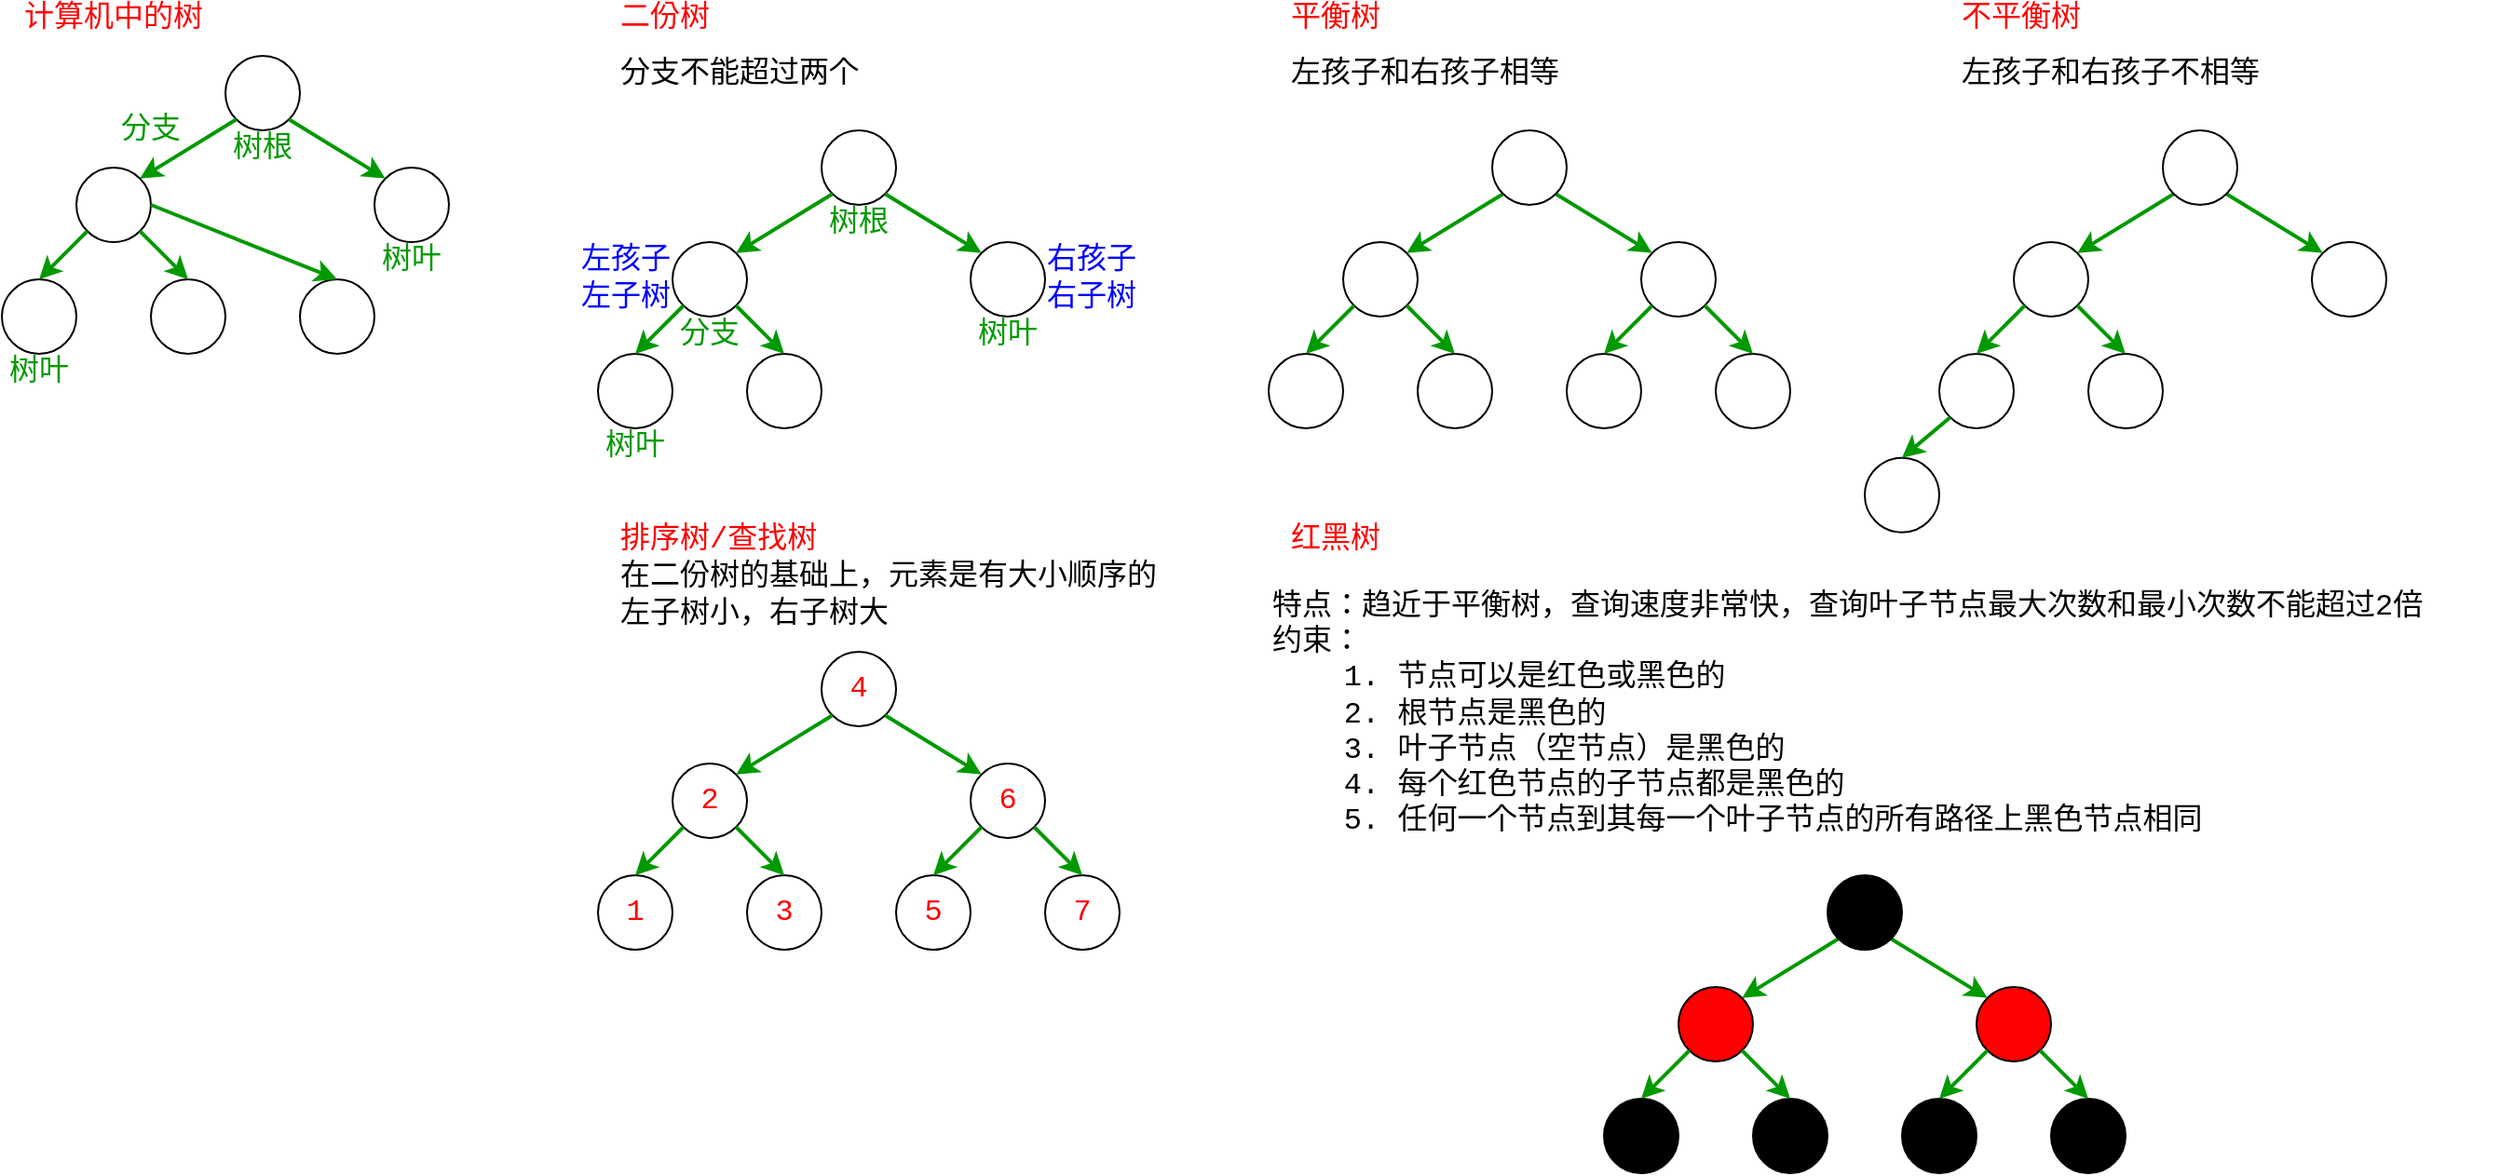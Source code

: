 <mxfile version="13.6.2" type="device"><diagram id="k9AlD885UBAIYeukuZBe" name="Page-1"><mxGraphModel dx="1072" dy="802" grid="1" gridSize="10" guides="1" tooltips="1" connect="1" arrows="1" fold="1" page="0" pageScale="1" pageWidth="1100" pageHeight="850" math="0" shadow="0"><root><mxCell id="0"/><mxCell id="1" parent="0"/><mxCell id="p5xq7owiOkSByKTIBRpX-138" value="" style="ellipse;whiteSpace=wrap;html=1;aspect=fixed;fontFamily=Courier New;fontSize=16;fontColor=#FF0000;align=left;" vertex="1" parent="1"><mxGeometry x="120" y="40" width="40" height="40" as="geometry"/></mxCell><mxCell id="p5xq7owiOkSByKTIBRpX-139" value="计算机中的树" style="text;html=1;strokeColor=none;fillColor=none;align=left;verticalAlign=middle;whiteSpace=wrap;rounded=0;fontFamily=Courier New;fontSize=16;fontColor=#FF0000;" vertex="1" parent="1"><mxGeometry x="10" y="10" width="120" height="20" as="geometry"/></mxCell><mxCell id="p5xq7owiOkSByKTIBRpX-140" value="" style="ellipse;whiteSpace=wrap;html=1;aspect=fixed;fontFamily=Courier New;fontSize=16;fontColor=#FF0000;align=left;" vertex="1" parent="1"><mxGeometry x="40" y="100" width="40" height="40" as="geometry"/></mxCell><mxCell id="p5xq7owiOkSByKTIBRpX-141" value="" style="ellipse;whiteSpace=wrap;html=1;aspect=fixed;fontFamily=Courier New;fontSize=16;fontColor=#FF0000;align=left;" vertex="1" parent="1"><mxGeometry x="200" y="100" width="40" height="40" as="geometry"/></mxCell><mxCell id="p5xq7owiOkSByKTIBRpX-142" value="" style="ellipse;whiteSpace=wrap;html=1;aspect=fixed;fontFamily=Courier New;fontSize=16;fontColor=#FF0000;align=left;" vertex="1" parent="1"><mxGeometry x="80" y="160" width="40" height="40" as="geometry"/></mxCell><mxCell id="p5xq7owiOkSByKTIBRpX-143" value="" style="ellipse;whiteSpace=wrap;html=1;aspect=fixed;fontFamily=Courier New;fontSize=16;fontColor=#FF0000;align=left;" vertex="1" parent="1"><mxGeometry x="160" y="160" width="40" height="40" as="geometry"/></mxCell><mxCell id="p5xq7owiOkSByKTIBRpX-144" value="" style="ellipse;whiteSpace=wrap;html=1;aspect=fixed;fontFamily=Courier New;fontSize=16;fontColor=#FF0000;align=left;" vertex="1" parent="1"><mxGeometry y="160" width="40" height="40" as="geometry"/></mxCell><mxCell id="p5xq7owiOkSByKTIBRpX-146" value="" style="endArrow=classic;html=1;strokeWidth=2;fontFamily=Courier New;fontSize=16;fontColor=#FF0000;strokeColor=#009900;exitX=0;exitY=1;exitDx=0;exitDy=0;entryX=1;entryY=0;entryDx=0;entryDy=0;" edge="1" parent="1" source="p5xq7owiOkSByKTIBRpX-138" target="p5xq7owiOkSByKTIBRpX-140"><mxGeometry width="50" height="50" relative="1" as="geometry"><mxPoint x="100" y="340" as="sourcePoint"/><mxPoint x="150" y="290" as="targetPoint"/></mxGeometry></mxCell><mxCell id="p5xq7owiOkSByKTIBRpX-148" value="" style="endArrow=classic;html=1;strokeWidth=2;fontFamily=Courier New;fontSize=16;fontColor=#FF0000;strokeColor=#009900;exitX=1;exitY=1;exitDx=0;exitDy=0;entryX=0;entryY=0;entryDx=0;entryDy=0;" edge="1" parent="1" source="p5xq7owiOkSByKTIBRpX-138" target="p5xq7owiOkSByKTIBRpX-141"><mxGeometry width="50" height="50" relative="1" as="geometry"><mxPoint x="135.858" y="84.142" as="sourcePoint"/><mxPoint x="84.142" y="115.858" as="targetPoint"/></mxGeometry></mxCell><mxCell id="p5xq7owiOkSByKTIBRpX-149" value="" style="endArrow=classic;html=1;strokeWidth=2;fontFamily=Courier New;fontSize=16;fontColor=#FF0000;strokeColor=#009900;exitX=0;exitY=1;exitDx=0;exitDy=0;entryX=0.5;entryY=0;entryDx=0;entryDy=0;" edge="1" parent="1" source="p5xq7owiOkSByKTIBRpX-140" target="p5xq7owiOkSByKTIBRpX-144"><mxGeometry width="50" height="50" relative="1" as="geometry"><mxPoint x="145.858" y="94.142" as="sourcePoint"/><mxPoint x="94.142" y="125.858" as="targetPoint"/></mxGeometry></mxCell><mxCell id="p5xq7owiOkSByKTIBRpX-150" value="" style="endArrow=classic;html=1;strokeWidth=2;fontFamily=Courier New;fontSize=16;fontColor=#FF0000;strokeColor=#009900;exitX=1;exitY=1;exitDx=0;exitDy=0;entryX=0.5;entryY=0;entryDx=0;entryDy=0;" edge="1" parent="1" source="p5xq7owiOkSByKTIBRpX-140" target="p5xq7owiOkSByKTIBRpX-142"><mxGeometry width="50" height="50" relative="1" as="geometry"><mxPoint x="155.858" y="104.142" as="sourcePoint"/><mxPoint x="104.142" y="135.858" as="targetPoint"/></mxGeometry></mxCell><mxCell id="p5xq7owiOkSByKTIBRpX-151" value="" style="endArrow=classic;html=1;strokeWidth=2;fontFamily=Courier New;fontSize=16;fontColor=#FF0000;strokeColor=#009900;exitX=1;exitY=0.5;exitDx=0;exitDy=0;entryX=0.5;entryY=0;entryDx=0;entryDy=0;" edge="1" parent="1" source="p5xq7owiOkSByKTIBRpX-140" target="p5xq7owiOkSByKTIBRpX-143"><mxGeometry width="50" height="50" relative="1" as="geometry"><mxPoint x="165.858" y="114.142" as="sourcePoint"/><mxPoint x="114.142" y="145.858" as="targetPoint"/></mxGeometry></mxCell><mxCell id="p5xq7owiOkSByKTIBRpX-152" value="树根" style="text;html=1;strokeColor=none;fillColor=none;align=center;verticalAlign=middle;whiteSpace=wrap;rounded=0;fontFamily=Courier New;fontSize=16;fontColor=#009900;" vertex="1" parent="1"><mxGeometry x="120" y="80" width="40" height="20" as="geometry"/></mxCell><mxCell id="p5xq7owiOkSByKTIBRpX-153" value="分支" style="text;html=1;strokeColor=none;fillColor=none;align=center;verticalAlign=middle;whiteSpace=wrap;rounded=0;fontFamily=Courier New;fontSize=16;fontColor=#009900;" vertex="1" parent="1"><mxGeometry x="60" y="70" width="40" height="20" as="geometry"/></mxCell><mxCell id="p5xq7owiOkSByKTIBRpX-154" value="树叶" style="text;html=1;strokeColor=none;fillColor=none;align=center;verticalAlign=middle;whiteSpace=wrap;rounded=0;fontFamily=Courier New;fontSize=16;fontColor=#009900;" vertex="1" parent="1"><mxGeometry y="200" width="40" height="20" as="geometry"/></mxCell><mxCell id="p5xq7owiOkSByKTIBRpX-155" value="树叶" style="text;html=1;strokeColor=none;fillColor=none;align=center;verticalAlign=middle;whiteSpace=wrap;rounded=0;fontFamily=Courier New;fontSize=16;fontColor=#009900;" vertex="1" parent="1"><mxGeometry x="200" y="140" width="40" height="20" as="geometry"/></mxCell><mxCell id="p5xq7owiOkSByKTIBRpX-156" value="" style="ellipse;whiteSpace=wrap;html=1;aspect=fixed;fontFamily=Courier New;fontSize=16;fontColor=#FF0000;align=left;" vertex="1" parent="1"><mxGeometry x="440" y="80" width="40" height="40" as="geometry"/></mxCell><mxCell id="p5xq7owiOkSByKTIBRpX-157" value="二份树" style="text;html=1;strokeColor=none;fillColor=none;align=left;verticalAlign=middle;whiteSpace=wrap;rounded=0;fontFamily=Courier New;fontSize=16;fontColor=#FF0000;" vertex="1" parent="1"><mxGeometry x="330" y="10" width="120" height="20" as="geometry"/></mxCell><mxCell id="p5xq7owiOkSByKTIBRpX-158" value="" style="ellipse;whiteSpace=wrap;html=1;aspect=fixed;fontFamily=Courier New;fontSize=16;fontColor=#FF0000;align=left;" vertex="1" parent="1"><mxGeometry x="360" y="140" width="40" height="40" as="geometry"/></mxCell><mxCell id="p5xq7owiOkSByKTIBRpX-159" value="" style="ellipse;whiteSpace=wrap;html=1;aspect=fixed;fontFamily=Courier New;fontSize=16;fontColor=#FF0000;align=left;" vertex="1" parent="1"><mxGeometry x="520" y="140" width="40" height="40" as="geometry"/></mxCell><mxCell id="p5xq7owiOkSByKTIBRpX-160" value="" style="ellipse;whiteSpace=wrap;html=1;aspect=fixed;fontFamily=Courier New;fontSize=16;fontColor=#FF0000;align=left;" vertex="1" parent="1"><mxGeometry x="400" y="200" width="40" height="40" as="geometry"/></mxCell><mxCell id="p5xq7owiOkSByKTIBRpX-162" value="" style="ellipse;whiteSpace=wrap;html=1;aspect=fixed;fontFamily=Courier New;fontSize=16;fontColor=#FF0000;align=left;" vertex="1" parent="1"><mxGeometry x="320" y="200" width="40" height="40" as="geometry"/></mxCell><mxCell id="p5xq7owiOkSByKTIBRpX-163" value="" style="endArrow=classic;html=1;strokeWidth=2;fontFamily=Courier New;fontSize=16;fontColor=#FF0000;strokeColor=#009900;exitX=0;exitY=1;exitDx=0;exitDy=0;entryX=1;entryY=0;entryDx=0;entryDy=0;" edge="1" source="p5xq7owiOkSByKTIBRpX-156" target="p5xq7owiOkSByKTIBRpX-158" parent="1"><mxGeometry width="50" height="50" relative="1" as="geometry"><mxPoint x="420" y="380" as="sourcePoint"/><mxPoint x="470" y="330" as="targetPoint"/></mxGeometry></mxCell><mxCell id="p5xq7owiOkSByKTIBRpX-164" value="" style="endArrow=classic;html=1;strokeWidth=2;fontFamily=Courier New;fontSize=16;fontColor=#FF0000;strokeColor=#009900;exitX=1;exitY=1;exitDx=0;exitDy=0;entryX=0;entryY=0;entryDx=0;entryDy=0;" edge="1" source="p5xq7owiOkSByKTIBRpX-156" target="p5xq7owiOkSByKTIBRpX-159" parent="1"><mxGeometry width="50" height="50" relative="1" as="geometry"><mxPoint x="455.858" y="124.142" as="sourcePoint"/><mxPoint x="404.142" y="155.858" as="targetPoint"/></mxGeometry></mxCell><mxCell id="p5xq7owiOkSByKTIBRpX-165" value="" style="endArrow=classic;html=1;strokeWidth=2;fontFamily=Courier New;fontSize=16;fontColor=#FF0000;strokeColor=#009900;exitX=0;exitY=1;exitDx=0;exitDy=0;entryX=0.5;entryY=0;entryDx=0;entryDy=0;" edge="1" source="p5xq7owiOkSByKTIBRpX-158" target="p5xq7owiOkSByKTIBRpX-162" parent="1"><mxGeometry width="50" height="50" relative="1" as="geometry"><mxPoint x="465.858" y="134.142" as="sourcePoint"/><mxPoint x="414.142" y="165.858" as="targetPoint"/></mxGeometry></mxCell><mxCell id="p5xq7owiOkSByKTIBRpX-166" value="" style="endArrow=classic;html=1;strokeWidth=2;fontFamily=Courier New;fontSize=16;fontColor=#FF0000;strokeColor=#009900;exitX=1;exitY=1;exitDx=0;exitDy=0;entryX=0.5;entryY=0;entryDx=0;entryDy=0;" edge="1" source="p5xq7owiOkSByKTIBRpX-158" target="p5xq7owiOkSByKTIBRpX-160" parent="1"><mxGeometry width="50" height="50" relative="1" as="geometry"><mxPoint x="475.858" y="144.142" as="sourcePoint"/><mxPoint x="424.142" y="175.858" as="targetPoint"/></mxGeometry></mxCell><mxCell id="p5xq7owiOkSByKTIBRpX-168" value="树根" style="text;html=1;strokeColor=none;fillColor=none;align=center;verticalAlign=middle;whiteSpace=wrap;rounded=0;fontFamily=Courier New;fontSize=16;fontColor=#009900;" vertex="1" parent="1"><mxGeometry x="440" y="120" width="40" height="20" as="geometry"/></mxCell><mxCell id="p5xq7owiOkSByKTIBRpX-169" value="分支" style="text;html=1;strokeColor=none;fillColor=none;align=center;verticalAlign=middle;whiteSpace=wrap;rounded=0;fontFamily=Courier New;fontSize=16;fontColor=#009900;" vertex="1" parent="1"><mxGeometry x="360" y="180" width="40" height="20" as="geometry"/></mxCell><mxCell id="p5xq7owiOkSByKTIBRpX-170" value="树叶" style="text;html=1;strokeColor=none;fillColor=none;align=center;verticalAlign=middle;whiteSpace=wrap;rounded=0;fontFamily=Courier New;fontSize=16;fontColor=#009900;" vertex="1" parent="1"><mxGeometry x="320" y="240" width="40" height="20" as="geometry"/></mxCell><mxCell id="p5xq7owiOkSByKTIBRpX-171" value="树叶" style="text;html=1;strokeColor=none;fillColor=none;align=center;verticalAlign=middle;whiteSpace=wrap;rounded=0;fontFamily=Courier New;fontSize=16;fontColor=#009900;" vertex="1" parent="1"><mxGeometry x="520" y="180" width="40" height="20" as="geometry"/></mxCell><mxCell id="p5xq7owiOkSByKTIBRpX-172" value="左孩子&lt;br&gt;左子树" style="text;html=1;strokeColor=none;fillColor=none;align=center;verticalAlign=middle;whiteSpace=wrap;rounded=0;fontFamily=Courier New;fontSize=16;fontColor=#0000FF;" vertex="1" parent="1"><mxGeometry x="310" y="150" width="50" height="20" as="geometry"/></mxCell><mxCell id="p5xq7owiOkSByKTIBRpX-173" value="右孩子&lt;br&gt;右子树" style="text;html=1;strokeColor=none;fillColor=none;align=center;verticalAlign=middle;whiteSpace=wrap;rounded=0;fontFamily=Courier New;fontSize=16;fontColor=#0000FF;" vertex="1" parent="1"><mxGeometry x="560" y="150" width="50" height="20" as="geometry"/></mxCell><mxCell id="p5xq7owiOkSByKTIBRpX-177" value="4" style="ellipse;whiteSpace=wrap;html=1;aspect=fixed;fontFamily=Courier New;fontSize=16;fontColor=#FF0000;align=center;" vertex="1" parent="1"><mxGeometry x="440" y="360" width="40" height="40" as="geometry"/></mxCell><mxCell id="p5xq7owiOkSByKTIBRpX-178" value="排序树/查找树" style="text;html=1;strokeColor=none;fillColor=none;align=left;verticalAlign=middle;whiteSpace=wrap;rounded=0;fontFamily=Courier New;fontSize=16;fontColor=#FF0000;" vertex="1" parent="1"><mxGeometry x="330" y="290" width="120" height="20" as="geometry"/></mxCell><mxCell id="p5xq7owiOkSByKTIBRpX-179" value="2" style="ellipse;whiteSpace=wrap;html=1;aspect=fixed;fontFamily=Courier New;fontSize=16;fontColor=#FF0000;align=center;" vertex="1" parent="1"><mxGeometry x="360" y="420" width="40" height="40" as="geometry"/></mxCell><mxCell id="p5xq7owiOkSByKTIBRpX-180" value="6" style="ellipse;whiteSpace=wrap;html=1;aspect=fixed;fontFamily=Courier New;fontSize=16;fontColor=#FF0000;align=center;" vertex="1" parent="1"><mxGeometry x="520" y="420" width="40" height="40" as="geometry"/></mxCell><mxCell id="p5xq7owiOkSByKTIBRpX-181" value="3" style="ellipse;whiteSpace=wrap;html=1;aspect=fixed;fontFamily=Courier New;fontSize=16;fontColor=#FF0000;align=center;" vertex="1" parent="1"><mxGeometry x="400" y="480" width="40" height="40" as="geometry"/></mxCell><mxCell id="p5xq7owiOkSByKTIBRpX-182" value="1" style="ellipse;whiteSpace=wrap;html=1;aspect=fixed;fontFamily=Courier New;fontSize=16;fontColor=#FF0000;align=center;" vertex="1" parent="1"><mxGeometry x="320" y="480" width="40" height="40" as="geometry"/></mxCell><mxCell id="p5xq7owiOkSByKTIBRpX-183" value="" style="endArrow=classic;html=1;strokeWidth=2;fontFamily=Courier New;fontSize=16;fontColor=#FF0000;strokeColor=#009900;exitX=0;exitY=1;exitDx=0;exitDy=0;entryX=1;entryY=0;entryDx=0;entryDy=0;" edge="1" source="p5xq7owiOkSByKTIBRpX-177" target="p5xq7owiOkSByKTIBRpX-179" parent="1"><mxGeometry width="50" height="50" relative="1" as="geometry"><mxPoint x="420" y="660" as="sourcePoint"/><mxPoint x="470" y="610" as="targetPoint"/></mxGeometry></mxCell><mxCell id="p5xq7owiOkSByKTIBRpX-184" value="" style="endArrow=classic;html=1;strokeWidth=2;fontFamily=Courier New;fontSize=16;fontColor=#FF0000;strokeColor=#009900;exitX=1;exitY=1;exitDx=0;exitDy=0;entryX=0;entryY=0;entryDx=0;entryDy=0;" edge="1" source="p5xq7owiOkSByKTIBRpX-177" target="p5xq7owiOkSByKTIBRpX-180" parent="1"><mxGeometry width="50" height="50" relative="1" as="geometry"><mxPoint x="455.858" y="404.142" as="sourcePoint"/><mxPoint x="404.142" y="435.858" as="targetPoint"/></mxGeometry></mxCell><mxCell id="p5xq7owiOkSByKTIBRpX-185" value="" style="endArrow=classic;html=1;strokeWidth=2;fontFamily=Courier New;fontSize=16;fontColor=#FF0000;strokeColor=#009900;exitX=0;exitY=1;exitDx=0;exitDy=0;entryX=0.5;entryY=0;entryDx=0;entryDy=0;" edge="1" source="p5xq7owiOkSByKTIBRpX-179" target="p5xq7owiOkSByKTIBRpX-182" parent="1"><mxGeometry width="50" height="50" relative="1" as="geometry"><mxPoint x="465.858" y="414.142" as="sourcePoint"/><mxPoint x="414.142" y="445.858" as="targetPoint"/></mxGeometry></mxCell><mxCell id="p5xq7owiOkSByKTIBRpX-186" value="" style="endArrow=classic;html=1;strokeWidth=2;fontFamily=Courier New;fontSize=16;fontColor=#FF0000;strokeColor=#009900;exitX=1;exitY=1;exitDx=0;exitDy=0;entryX=0.5;entryY=0;entryDx=0;entryDy=0;" edge="1" source="p5xq7owiOkSByKTIBRpX-179" target="p5xq7owiOkSByKTIBRpX-181" parent="1"><mxGeometry width="50" height="50" relative="1" as="geometry"><mxPoint x="475.858" y="424.142" as="sourcePoint"/><mxPoint x="424.142" y="455.858" as="targetPoint"/></mxGeometry></mxCell><mxCell id="p5xq7owiOkSByKTIBRpX-193" value="在二份树的基础上，元素是有大小顺序的&lt;br&gt;左子树小，右子树大" style="text;html=1;strokeColor=none;fillColor=none;align=left;verticalAlign=middle;whiteSpace=wrap;rounded=0;fontFamily=Courier New;fontSize=16;" vertex="1" parent="1"><mxGeometry x="330" y="320" width="290" height="20" as="geometry"/></mxCell><mxCell id="p5xq7owiOkSByKTIBRpX-194" value="分支不能超过两个" style="text;html=1;strokeColor=none;fillColor=none;align=left;verticalAlign=middle;whiteSpace=wrap;rounded=0;fontFamily=Courier New;fontSize=16;" vertex="1" parent="1"><mxGeometry x="330" y="40" width="150" height="20" as="geometry"/></mxCell><mxCell id="p5xq7owiOkSByKTIBRpX-197" value="7" style="ellipse;whiteSpace=wrap;html=1;aspect=fixed;fontFamily=Courier New;fontSize=16;fontColor=#FF0000;align=center;" vertex="1" parent="1"><mxGeometry x="560" y="480" width="40" height="40" as="geometry"/></mxCell><mxCell id="p5xq7owiOkSByKTIBRpX-198" value="5" style="ellipse;whiteSpace=wrap;html=1;aspect=fixed;fontFamily=Courier New;fontSize=16;fontColor=#FF0000;align=center;" vertex="1" parent="1"><mxGeometry x="480" y="480" width="40" height="40" as="geometry"/></mxCell><mxCell id="p5xq7owiOkSByKTIBRpX-200" value="" style="endArrow=classic;html=1;strokeWidth=2;fontFamily=Courier New;fontSize=16;fontColor=#FF0000;strokeColor=#009900;exitX=0;exitY=1;exitDx=0;exitDy=0;entryX=0.5;entryY=0;entryDx=0;entryDy=0;" edge="1" parent="1" source="p5xq7owiOkSByKTIBRpX-180" target="p5xq7owiOkSByKTIBRpX-198"><mxGeometry width="50" height="50" relative="1" as="geometry"><mxPoint x="519.998" y="454.142" as="sourcePoint"/><mxPoint x="494.14" y="480" as="targetPoint"/></mxGeometry></mxCell><mxCell id="p5xq7owiOkSByKTIBRpX-201" value="" style="endArrow=classic;html=1;strokeWidth=2;fontFamily=Courier New;fontSize=16;fontColor=#FF0000;strokeColor=#009900;exitX=1;exitY=1;exitDx=0;exitDy=0;entryX=0.5;entryY=0;entryDx=0;entryDy=0;" edge="1" parent="1" source="p5xq7owiOkSByKTIBRpX-180" target="p5xq7owiOkSByKTIBRpX-197"><mxGeometry width="50" height="50" relative="1" as="geometry"><mxPoint x="404.142" y="464.142" as="sourcePoint"/><mxPoint x="430" y="490" as="targetPoint"/></mxGeometry></mxCell><mxCell id="p5xq7owiOkSByKTIBRpX-202" value="" style="ellipse;whiteSpace=wrap;html=1;aspect=fixed;fontFamily=Courier New;fontSize=16;fontColor=#FF0000;align=center;" vertex="1" parent="1"><mxGeometry x="720" y="140" width="40" height="40" as="geometry"/></mxCell><mxCell id="p5xq7owiOkSByKTIBRpX-203" value="" style="ellipse;whiteSpace=wrap;html=1;aspect=fixed;fontFamily=Courier New;fontSize=16;fontColor=#FF0000;align=center;" vertex="1" parent="1"><mxGeometry x="880" y="140" width="40" height="40" as="geometry"/></mxCell><mxCell id="p5xq7owiOkSByKTIBRpX-204" value="" style="ellipse;whiteSpace=wrap;html=1;aspect=fixed;fontFamily=Courier New;fontSize=16;fontColor=#FF0000;align=center;" vertex="1" parent="1"><mxGeometry x="760" y="200" width="40" height="40" as="geometry"/></mxCell><mxCell id="p5xq7owiOkSByKTIBRpX-205" value="" style="ellipse;whiteSpace=wrap;html=1;aspect=fixed;fontFamily=Courier New;fontSize=16;fontColor=#FF0000;align=center;" vertex="1" parent="1"><mxGeometry x="680" y="200" width="40" height="40" as="geometry"/></mxCell><mxCell id="p5xq7owiOkSByKTIBRpX-206" value="" style="endArrow=classic;html=1;strokeWidth=2;fontFamily=Courier New;fontSize=16;fontColor=#FF0000;strokeColor=#009900;exitX=0;exitY=1;exitDx=0;exitDy=0;entryX=1;entryY=0;entryDx=0;entryDy=0;" edge="1" source="p5xq7owiOkSByKTIBRpX-214" target="p5xq7owiOkSByKTIBRpX-202" parent="1"><mxGeometry width="50" height="50" relative="1" as="geometry"><mxPoint x="780" y="380" as="sourcePoint"/><mxPoint x="830" y="330" as="targetPoint"/></mxGeometry></mxCell><mxCell id="p5xq7owiOkSByKTIBRpX-207" value="" style="endArrow=classic;html=1;strokeWidth=2;fontFamily=Courier New;fontSize=16;fontColor=#FF0000;strokeColor=#009900;exitX=1;exitY=1;exitDx=0;exitDy=0;entryX=0;entryY=0;entryDx=0;entryDy=0;" edge="1" source="p5xq7owiOkSByKTIBRpX-214" target="p5xq7owiOkSByKTIBRpX-203" parent="1"><mxGeometry width="50" height="50" relative="1" as="geometry"><mxPoint x="815.858" y="124.142" as="sourcePoint"/><mxPoint x="764.142" y="155.858" as="targetPoint"/></mxGeometry></mxCell><mxCell id="p5xq7owiOkSByKTIBRpX-208" value="" style="endArrow=classic;html=1;strokeWidth=2;fontFamily=Courier New;fontSize=16;fontColor=#FF0000;strokeColor=#009900;exitX=0;exitY=1;exitDx=0;exitDy=0;entryX=0.5;entryY=0;entryDx=0;entryDy=0;" edge="1" source="p5xq7owiOkSByKTIBRpX-202" target="p5xq7owiOkSByKTIBRpX-205" parent="1"><mxGeometry width="50" height="50" relative="1" as="geometry"><mxPoint x="825.858" y="134.142" as="sourcePoint"/><mxPoint x="774.142" y="165.858" as="targetPoint"/></mxGeometry></mxCell><mxCell id="p5xq7owiOkSByKTIBRpX-209" value="" style="endArrow=classic;html=1;strokeWidth=2;fontFamily=Courier New;fontSize=16;fontColor=#FF0000;strokeColor=#009900;exitX=1;exitY=1;exitDx=0;exitDy=0;entryX=0.5;entryY=0;entryDx=0;entryDy=0;" edge="1" source="p5xq7owiOkSByKTIBRpX-202" target="p5xq7owiOkSByKTIBRpX-204" parent="1"><mxGeometry width="50" height="50" relative="1" as="geometry"><mxPoint x="835.858" y="144.142" as="sourcePoint"/><mxPoint x="784.142" y="175.858" as="targetPoint"/></mxGeometry></mxCell><mxCell id="p5xq7owiOkSByKTIBRpX-210" value="" style="ellipse;whiteSpace=wrap;html=1;aspect=fixed;fontFamily=Courier New;fontSize=16;fontColor=#FF0000;align=center;" vertex="1" parent="1"><mxGeometry x="920" y="200" width="40" height="40" as="geometry"/></mxCell><mxCell id="p5xq7owiOkSByKTIBRpX-211" value="" style="ellipse;whiteSpace=wrap;html=1;aspect=fixed;fontFamily=Courier New;fontSize=16;fontColor=#FF0000;align=center;" vertex="1" parent="1"><mxGeometry x="840" y="200" width="40" height="40" as="geometry"/></mxCell><mxCell id="p5xq7owiOkSByKTIBRpX-212" value="" style="endArrow=classic;html=1;strokeWidth=2;fontFamily=Courier New;fontSize=16;fontColor=#FF0000;strokeColor=#009900;exitX=0;exitY=1;exitDx=0;exitDy=0;entryX=0.5;entryY=0;entryDx=0;entryDy=0;" edge="1" source="p5xq7owiOkSByKTIBRpX-203" target="p5xq7owiOkSByKTIBRpX-211" parent="1"><mxGeometry width="50" height="50" relative="1" as="geometry"><mxPoint x="879.998" y="174.142" as="sourcePoint"/><mxPoint x="854.14" y="200" as="targetPoint"/></mxGeometry></mxCell><mxCell id="p5xq7owiOkSByKTIBRpX-213" value="" style="endArrow=classic;html=1;strokeWidth=2;fontFamily=Courier New;fontSize=16;fontColor=#FF0000;strokeColor=#009900;exitX=1;exitY=1;exitDx=0;exitDy=0;entryX=0.5;entryY=0;entryDx=0;entryDy=0;" edge="1" source="p5xq7owiOkSByKTIBRpX-203" target="p5xq7owiOkSByKTIBRpX-210" parent="1"><mxGeometry width="50" height="50" relative="1" as="geometry"><mxPoint x="764.142" y="184.142" as="sourcePoint"/><mxPoint x="790" y="210" as="targetPoint"/></mxGeometry></mxCell><mxCell id="p5xq7owiOkSByKTIBRpX-214" value="" style="ellipse;whiteSpace=wrap;html=1;aspect=fixed;fontFamily=Courier New;fontSize=16;fontColor=#FF0000;align=center;" vertex="1" parent="1"><mxGeometry x="800" y="80" width="40" height="40" as="geometry"/></mxCell><mxCell id="p5xq7owiOkSByKTIBRpX-215" value="左孩子和右孩子相等" style="text;html=1;strokeColor=none;fillColor=none;align=left;verticalAlign=middle;whiteSpace=wrap;rounded=0;fontFamily=Courier New;fontSize=16;" vertex="1" parent="1"><mxGeometry x="690" y="40" width="290" height="20" as="geometry"/></mxCell><mxCell id="p5xq7owiOkSByKTIBRpX-216" value="平衡树" style="text;html=1;strokeColor=none;fillColor=none;align=left;verticalAlign=middle;whiteSpace=wrap;rounded=0;fontFamily=Courier New;fontSize=16;fontColor=#FF0000;" vertex="1" parent="1"><mxGeometry x="690" y="10" width="120" height="20" as="geometry"/></mxCell><mxCell id="p5xq7owiOkSByKTIBRpX-217" value="" style="ellipse;whiteSpace=wrap;html=1;aspect=fixed;fontFamily=Courier New;fontSize=16;fontColor=#FF0000;align=center;" vertex="1" parent="1"><mxGeometry x="1080" y="140" width="40" height="40" as="geometry"/></mxCell><mxCell id="p5xq7owiOkSByKTIBRpX-218" value="" style="ellipse;whiteSpace=wrap;html=1;aspect=fixed;fontFamily=Courier New;fontSize=16;fontColor=#FF0000;align=center;" vertex="1" parent="1"><mxGeometry x="1240" y="140" width="40" height="40" as="geometry"/></mxCell><mxCell id="p5xq7owiOkSByKTIBRpX-219" value="" style="ellipse;whiteSpace=wrap;html=1;aspect=fixed;fontFamily=Courier New;fontSize=16;fontColor=#FF0000;align=center;" vertex="1" parent="1"><mxGeometry x="1120" y="200" width="40" height="40" as="geometry"/></mxCell><mxCell id="p5xq7owiOkSByKTIBRpX-220" value="" style="ellipse;whiteSpace=wrap;html=1;aspect=fixed;fontFamily=Courier New;fontSize=16;fontColor=#FF0000;align=center;" vertex="1" parent="1"><mxGeometry x="1040" y="200" width="40" height="40" as="geometry"/></mxCell><mxCell id="p5xq7owiOkSByKTIBRpX-221" value="" style="endArrow=classic;html=1;strokeWidth=2;fontFamily=Courier New;fontSize=16;fontColor=#FF0000;strokeColor=#009900;exitX=0;exitY=1;exitDx=0;exitDy=0;entryX=1;entryY=0;entryDx=0;entryDy=0;" edge="1" source="p5xq7owiOkSByKTIBRpX-229" target="p5xq7owiOkSByKTIBRpX-217" parent="1"><mxGeometry width="50" height="50" relative="1" as="geometry"><mxPoint x="1140" y="380" as="sourcePoint"/><mxPoint x="1190" y="330" as="targetPoint"/></mxGeometry></mxCell><mxCell id="p5xq7owiOkSByKTIBRpX-222" value="" style="endArrow=classic;html=1;strokeWidth=2;fontFamily=Courier New;fontSize=16;fontColor=#FF0000;strokeColor=#009900;exitX=1;exitY=1;exitDx=0;exitDy=0;entryX=0;entryY=0;entryDx=0;entryDy=0;" edge="1" source="p5xq7owiOkSByKTIBRpX-229" target="p5xq7owiOkSByKTIBRpX-218" parent="1"><mxGeometry width="50" height="50" relative="1" as="geometry"><mxPoint x="1175.858" y="124.142" as="sourcePoint"/><mxPoint x="1124.142" y="155.858" as="targetPoint"/></mxGeometry></mxCell><mxCell id="p5xq7owiOkSByKTIBRpX-223" value="" style="endArrow=classic;html=1;strokeWidth=2;fontFamily=Courier New;fontSize=16;fontColor=#FF0000;strokeColor=#009900;exitX=0;exitY=1;exitDx=0;exitDy=0;entryX=0.5;entryY=0;entryDx=0;entryDy=0;" edge="1" source="p5xq7owiOkSByKTIBRpX-217" target="p5xq7owiOkSByKTIBRpX-220" parent="1"><mxGeometry width="50" height="50" relative="1" as="geometry"><mxPoint x="1185.858" y="134.142" as="sourcePoint"/><mxPoint x="1134.142" y="165.858" as="targetPoint"/></mxGeometry></mxCell><mxCell id="p5xq7owiOkSByKTIBRpX-224" value="" style="endArrow=classic;html=1;strokeWidth=2;fontFamily=Courier New;fontSize=16;fontColor=#FF0000;strokeColor=#009900;exitX=1;exitY=1;exitDx=0;exitDy=0;entryX=0.5;entryY=0;entryDx=0;entryDy=0;" edge="1" source="p5xq7owiOkSByKTIBRpX-217" target="p5xq7owiOkSByKTIBRpX-219" parent="1"><mxGeometry width="50" height="50" relative="1" as="geometry"><mxPoint x="1195.858" y="144.142" as="sourcePoint"/><mxPoint x="1144.142" y="175.858" as="targetPoint"/></mxGeometry></mxCell><mxCell id="p5xq7owiOkSByKTIBRpX-226" value="" style="ellipse;whiteSpace=wrap;html=1;aspect=fixed;fontFamily=Courier New;fontSize=16;fontColor=#FF0000;align=center;" vertex="1" parent="1"><mxGeometry x="1000" y="255.86" width="40" height="40" as="geometry"/></mxCell><mxCell id="p5xq7owiOkSByKTIBRpX-227" value="" style="endArrow=classic;html=1;strokeWidth=2;fontFamily=Courier New;fontSize=16;fontColor=#FF0000;strokeColor=#009900;entryX=0.5;entryY=0;entryDx=0;entryDy=0;exitX=0;exitY=1;exitDx=0;exitDy=0;" edge="1" source="p5xq7owiOkSByKTIBRpX-220" target="p5xq7owiOkSByKTIBRpX-226" parent="1"><mxGeometry width="50" height="50" relative="1" as="geometry"><mxPoint x="1046" y="230" as="sourcePoint"/><mxPoint x="1014.14" y="255.86" as="targetPoint"/></mxGeometry></mxCell><mxCell id="p5xq7owiOkSByKTIBRpX-229" value="" style="ellipse;whiteSpace=wrap;html=1;aspect=fixed;fontFamily=Courier New;fontSize=16;fontColor=#FF0000;align=center;" vertex="1" parent="1"><mxGeometry x="1160" y="80" width="40" height="40" as="geometry"/></mxCell><mxCell id="p5xq7owiOkSByKTIBRpX-230" value="左孩子和右孩子不相等" style="text;html=1;strokeColor=none;fillColor=none;align=left;verticalAlign=middle;whiteSpace=wrap;rounded=0;fontFamily=Courier New;fontSize=16;" vertex="1" parent="1"><mxGeometry x="1050" y="40" width="290" height="20" as="geometry"/></mxCell><mxCell id="p5xq7owiOkSByKTIBRpX-231" value="不平衡树" style="text;html=1;strokeColor=none;fillColor=none;align=left;verticalAlign=middle;whiteSpace=wrap;rounded=0;fontFamily=Courier New;fontSize=16;fontColor=#FF0000;" vertex="1" parent="1"><mxGeometry x="1050" y="10" width="120" height="20" as="geometry"/></mxCell><mxCell id="p5xq7owiOkSByKTIBRpX-232" value="红黑树" style="text;html=1;strokeColor=none;fillColor=none;align=left;verticalAlign=middle;whiteSpace=wrap;rounded=0;fontFamily=Courier New;fontSize=16;fontColor=#FF0000;" vertex="1" parent="1"><mxGeometry x="690" y="290" width="120" height="20" as="geometry"/></mxCell><mxCell id="p5xq7owiOkSByKTIBRpX-233" value="特点：趋近于平衡树，查询速度非常快，查询叶子节点最大次数和最小次数不能超过2倍&lt;br&gt;约束：&lt;br&gt;&amp;nbsp; &amp;nbsp; 1. 节点可以是红色或黑色的&lt;br&gt;&amp;nbsp; &amp;nbsp; 2. 根节点是黑色的&lt;br&gt;&amp;nbsp; &amp;nbsp; 3. 叶子节点（空节点）是黑色的&lt;br&gt;&amp;nbsp; &amp;nbsp; 4. 每个红色节点的子节点都是黑色的&lt;br&gt;&amp;nbsp; &amp;nbsp; 5. 任何一个节点到其每一个叶子节点的所有路径上黑色节点相同" style="text;html=1;strokeColor=none;fillColor=none;align=left;verticalAlign=top;whiteSpace=wrap;rounded=0;fontFamily=Courier New;fontSize=16;" vertex="1" parent="1"><mxGeometry x="680" y="320" width="640" height="20" as="geometry"/></mxCell><mxCell id="p5xq7owiOkSByKTIBRpX-234" value="" style="ellipse;whiteSpace=wrap;html=1;aspect=fixed;fontFamily=Courier New;fontSize=16;fontColor=#FF0000;align=center;fillColor=#FF0000;" vertex="1" parent="1"><mxGeometry x="900" y="540" width="40" height="40" as="geometry"/></mxCell><mxCell id="p5xq7owiOkSByKTIBRpX-235" value="" style="ellipse;whiteSpace=wrap;html=1;aspect=fixed;fontFamily=Courier New;fontSize=16;fontColor=#FF0000;align=center;fillColor=#FF0000;" vertex="1" parent="1"><mxGeometry x="1060" y="540" width="40" height="40" as="geometry"/></mxCell><mxCell id="p5xq7owiOkSByKTIBRpX-236" value="" style="ellipse;whiteSpace=wrap;html=1;aspect=fixed;fontFamily=Courier New;fontSize=16;fontColor=#FF0000;align=center;fillColor=#000000;" vertex="1" parent="1"><mxGeometry x="940" y="600" width="40" height="40" as="geometry"/></mxCell><mxCell id="p5xq7owiOkSByKTIBRpX-237" value="" style="ellipse;whiteSpace=wrap;html=1;aspect=fixed;fontFamily=Courier New;fontSize=16;fontColor=#FF0000;align=center;fillColor=#000000;" vertex="1" parent="1"><mxGeometry x="860" y="600" width="40" height="40" as="geometry"/></mxCell><mxCell id="p5xq7owiOkSByKTIBRpX-238" value="" style="endArrow=classic;html=1;strokeWidth=2;fontFamily=Courier New;fontSize=16;fontColor=#FF0000;strokeColor=#009900;exitX=0;exitY=1;exitDx=0;exitDy=0;entryX=1;entryY=0;entryDx=0;entryDy=0;" edge="1" source="p5xq7owiOkSByKTIBRpX-246" target="p5xq7owiOkSByKTIBRpX-234" parent="1"><mxGeometry width="50" height="50" relative="1" as="geometry"><mxPoint x="960" y="780" as="sourcePoint"/><mxPoint x="1010" y="730" as="targetPoint"/></mxGeometry></mxCell><mxCell id="p5xq7owiOkSByKTIBRpX-239" value="" style="endArrow=classic;html=1;strokeWidth=2;fontFamily=Courier New;fontSize=16;fontColor=#FF0000;strokeColor=#009900;exitX=1;exitY=1;exitDx=0;exitDy=0;entryX=0;entryY=0;entryDx=0;entryDy=0;" edge="1" source="p5xq7owiOkSByKTIBRpX-246" target="p5xq7owiOkSByKTIBRpX-235" parent="1"><mxGeometry width="50" height="50" relative="1" as="geometry"><mxPoint x="995.858" y="524.142" as="sourcePoint"/><mxPoint x="944.142" y="555.858" as="targetPoint"/></mxGeometry></mxCell><mxCell id="p5xq7owiOkSByKTIBRpX-240" value="" style="endArrow=classic;html=1;strokeWidth=2;fontFamily=Courier New;fontSize=16;fontColor=#FF0000;strokeColor=#009900;exitX=0;exitY=1;exitDx=0;exitDy=0;entryX=0.5;entryY=0;entryDx=0;entryDy=0;" edge="1" source="p5xq7owiOkSByKTIBRpX-234" target="p5xq7owiOkSByKTIBRpX-237" parent="1"><mxGeometry width="50" height="50" relative="1" as="geometry"><mxPoint x="1005.858" y="534.142" as="sourcePoint"/><mxPoint x="954.142" y="565.858" as="targetPoint"/></mxGeometry></mxCell><mxCell id="p5xq7owiOkSByKTIBRpX-241" value="" style="endArrow=classic;html=1;strokeWidth=2;fontFamily=Courier New;fontSize=16;fontColor=#FF0000;strokeColor=#009900;exitX=1;exitY=1;exitDx=0;exitDy=0;entryX=0.5;entryY=0;entryDx=0;entryDy=0;" edge="1" source="p5xq7owiOkSByKTIBRpX-234" target="p5xq7owiOkSByKTIBRpX-236" parent="1"><mxGeometry width="50" height="50" relative="1" as="geometry"><mxPoint x="1015.858" y="544.142" as="sourcePoint"/><mxPoint x="964.142" y="575.858" as="targetPoint"/></mxGeometry></mxCell><mxCell id="p5xq7owiOkSByKTIBRpX-242" value="" style="ellipse;whiteSpace=wrap;html=1;aspect=fixed;fontFamily=Courier New;fontSize=16;fontColor=#FF0000;align=center;fillColor=#000000;" vertex="1" parent="1"><mxGeometry x="1100" y="600" width="40" height="40" as="geometry"/></mxCell><mxCell id="p5xq7owiOkSByKTIBRpX-243" value="" style="ellipse;whiteSpace=wrap;html=1;aspect=fixed;fontFamily=Courier New;fontSize=16;fontColor=#FF0000;align=center;fillColor=#000000;" vertex="1" parent="1"><mxGeometry x="1020" y="600" width="40" height="40" as="geometry"/></mxCell><mxCell id="p5xq7owiOkSByKTIBRpX-244" value="" style="endArrow=classic;html=1;strokeWidth=2;fontFamily=Courier New;fontSize=16;fontColor=#FF0000;strokeColor=#009900;exitX=0;exitY=1;exitDx=0;exitDy=0;entryX=0.5;entryY=0;entryDx=0;entryDy=0;" edge="1" source="p5xq7owiOkSByKTIBRpX-235" target="p5xq7owiOkSByKTIBRpX-243" parent="1"><mxGeometry width="50" height="50" relative="1" as="geometry"><mxPoint x="1059.998" y="574.142" as="sourcePoint"/><mxPoint x="1034.14" y="600" as="targetPoint"/></mxGeometry></mxCell><mxCell id="p5xq7owiOkSByKTIBRpX-245" value="" style="endArrow=classic;html=1;strokeWidth=2;fontFamily=Courier New;fontSize=16;fontColor=#FF0000;strokeColor=#009900;exitX=1;exitY=1;exitDx=0;exitDy=0;entryX=0.5;entryY=0;entryDx=0;entryDy=0;" edge="1" source="p5xq7owiOkSByKTIBRpX-235" target="p5xq7owiOkSByKTIBRpX-242" parent="1"><mxGeometry width="50" height="50" relative="1" as="geometry"><mxPoint x="944.142" y="584.142" as="sourcePoint"/><mxPoint x="970" y="610" as="targetPoint"/></mxGeometry></mxCell><mxCell id="p5xq7owiOkSByKTIBRpX-246" value="" style="ellipse;whiteSpace=wrap;html=1;aspect=fixed;fontFamily=Courier New;fontSize=16;fontColor=#FF0000;align=center;fillColor=#000000;" vertex="1" parent="1"><mxGeometry x="980" y="480" width="40" height="40" as="geometry"/></mxCell></root></mxGraphModel></diagram></mxfile>